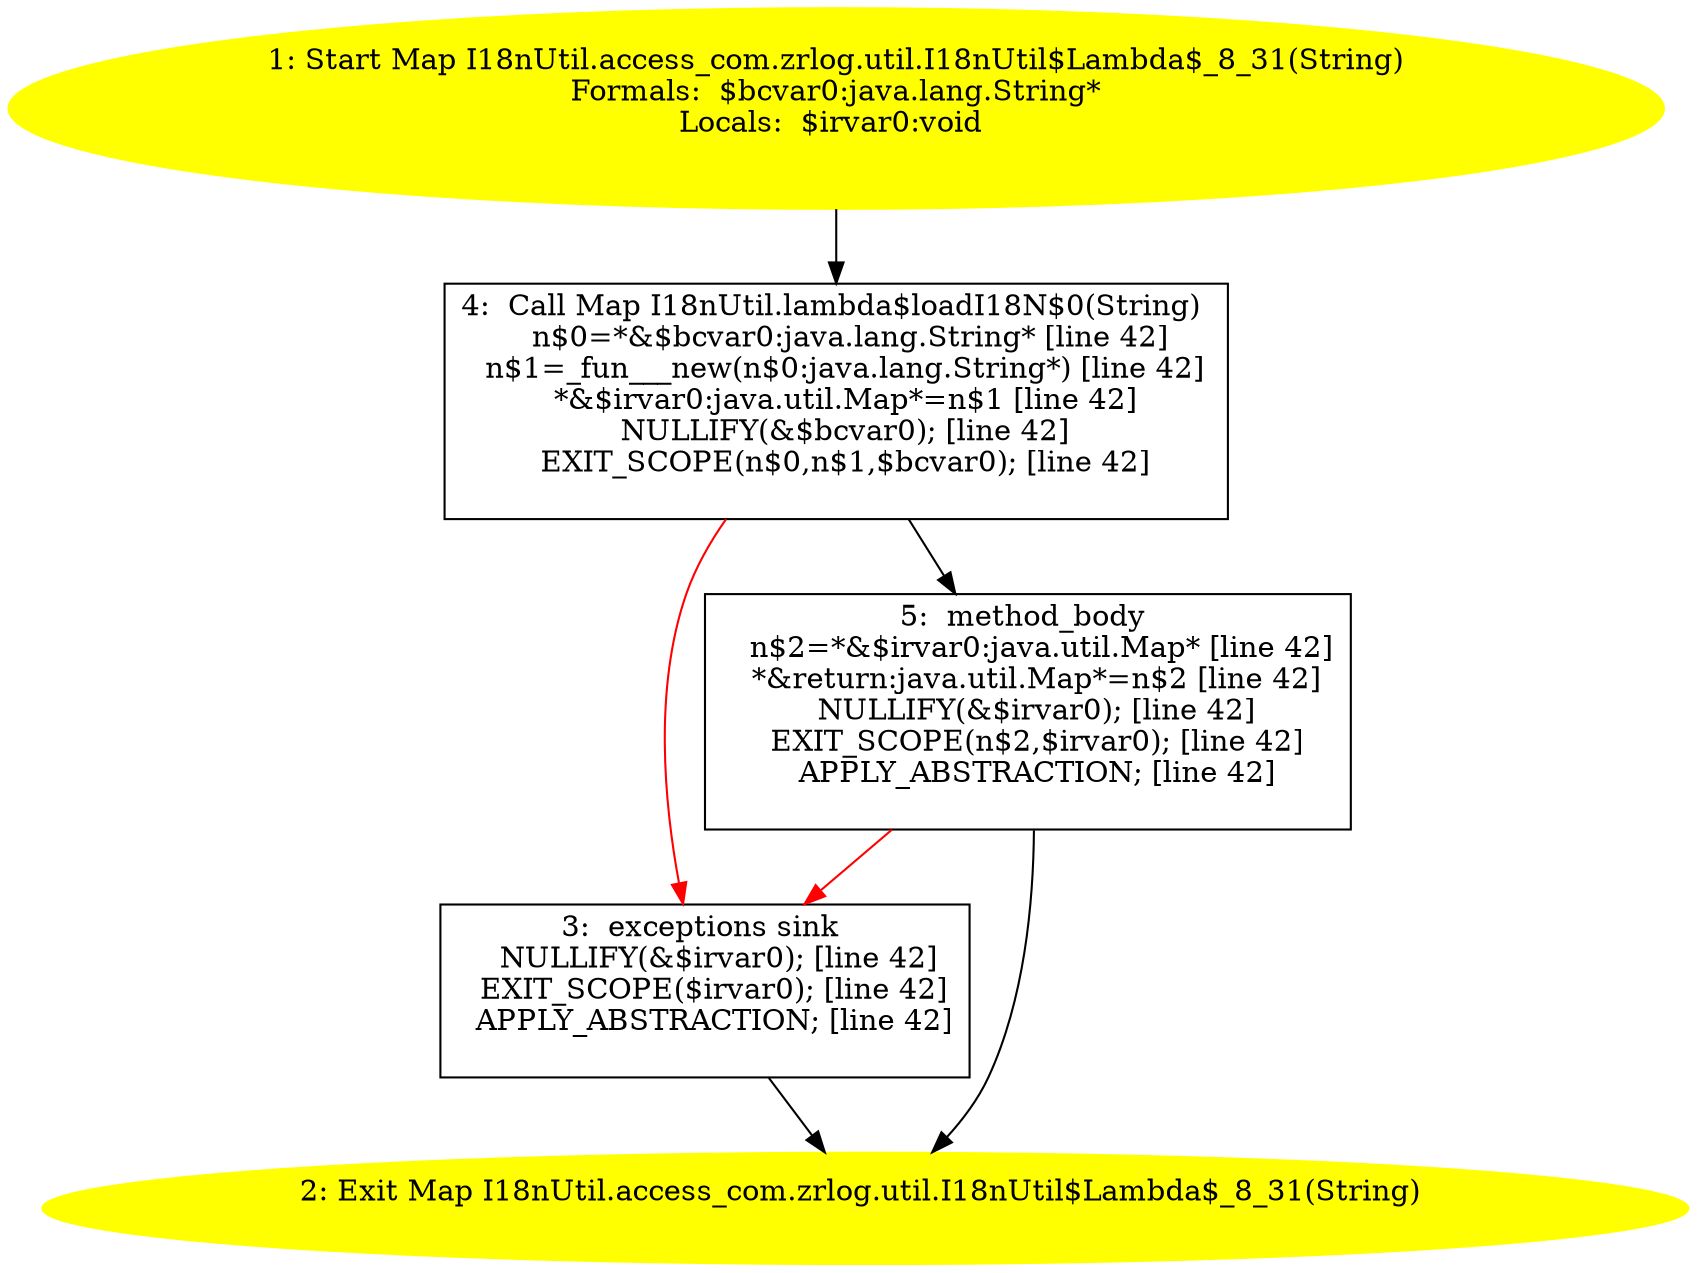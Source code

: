 /* @generated */
digraph cfg {
"com.zrlog.util.I18nUtil.access_com.zrlog.util.I18nUtil$Lambda$_8_31(java.lang.String):java.util.Map.5ce42a656b1314add51c782ce68bafe9_1" [label="1: Start Map I18nUtil.access_com.zrlog.util.I18nUtil$Lambda$_8_31(String)\nFormals:  $bcvar0:java.lang.String*\nLocals:  $irvar0:void \n  " color=yellow style=filled]
	

	 "com.zrlog.util.I18nUtil.access_com.zrlog.util.I18nUtil$Lambda$_8_31(java.lang.String):java.util.Map.5ce42a656b1314add51c782ce68bafe9_1" -> "com.zrlog.util.I18nUtil.access_com.zrlog.util.I18nUtil$Lambda$_8_31(java.lang.String):java.util.Map.5ce42a656b1314add51c782ce68bafe9_4" ;
"com.zrlog.util.I18nUtil.access_com.zrlog.util.I18nUtil$Lambda$_8_31(java.lang.String):java.util.Map.5ce42a656b1314add51c782ce68bafe9_2" [label="2: Exit Map I18nUtil.access_com.zrlog.util.I18nUtil$Lambda$_8_31(String) \n  " color=yellow style=filled]
	

"com.zrlog.util.I18nUtil.access_com.zrlog.util.I18nUtil$Lambda$_8_31(java.lang.String):java.util.Map.5ce42a656b1314add51c782ce68bafe9_3" [label="3:  exceptions sink \n   NULLIFY(&$irvar0); [line 42]\n  EXIT_SCOPE($irvar0); [line 42]\n  APPLY_ABSTRACTION; [line 42]\n " shape="box"]
	

	 "com.zrlog.util.I18nUtil.access_com.zrlog.util.I18nUtil$Lambda$_8_31(java.lang.String):java.util.Map.5ce42a656b1314add51c782ce68bafe9_3" -> "com.zrlog.util.I18nUtil.access_com.zrlog.util.I18nUtil$Lambda$_8_31(java.lang.String):java.util.Map.5ce42a656b1314add51c782ce68bafe9_2" ;
"com.zrlog.util.I18nUtil.access_com.zrlog.util.I18nUtil$Lambda$_8_31(java.lang.String):java.util.Map.5ce42a656b1314add51c782ce68bafe9_4" [label="4:  Call Map I18nUtil.lambda$loadI18N$0(String) \n   n$0=*&$bcvar0:java.lang.String* [line 42]\n  n$1=_fun___new(n$0:java.lang.String*) [line 42]\n  *&$irvar0:java.util.Map*=n$1 [line 42]\n  NULLIFY(&$bcvar0); [line 42]\n  EXIT_SCOPE(n$0,n$1,$bcvar0); [line 42]\n " shape="box"]
	

	 "com.zrlog.util.I18nUtil.access_com.zrlog.util.I18nUtil$Lambda$_8_31(java.lang.String):java.util.Map.5ce42a656b1314add51c782ce68bafe9_4" -> "com.zrlog.util.I18nUtil.access_com.zrlog.util.I18nUtil$Lambda$_8_31(java.lang.String):java.util.Map.5ce42a656b1314add51c782ce68bafe9_5" ;
	 "com.zrlog.util.I18nUtil.access_com.zrlog.util.I18nUtil$Lambda$_8_31(java.lang.String):java.util.Map.5ce42a656b1314add51c782ce68bafe9_4" -> "com.zrlog.util.I18nUtil.access_com.zrlog.util.I18nUtil$Lambda$_8_31(java.lang.String):java.util.Map.5ce42a656b1314add51c782ce68bafe9_3" [color="red" ];
"com.zrlog.util.I18nUtil.access_com.zrlog.util.I18nUtil$Lambda$_8_31(java.lang.String):java.util.Map.5ce42a656b1314add51c782ce68bafe9_5" [label="5:  method_body \n   n$2=*&$irvar0:java.util.Map* [line 42]\n  *&return:java.util.Map*=n$2 [line 42]\n  NULLIFY(&$irvar0); [line 42]\n  EXIT_SCOPE(n$2,$irvar0); [line 42]\n  APPLY_ABSTRACTION; [line 42]\n " shape="box"]
	

	 "com.zrlog.util.I18nUtil.access_com.zrlog.util.I18nUtil$Lambda$_8_31(java.lang.String):java.util.Map.5ce42a656b1314add51c782ce68bafe9_5" -> "com.zrlog.util.I18nUtil.access_com.zrlog.util.I18nUtil$Lambda$_8_31(java.lang.String):java.util.Map.5ce42a656b1314add51c782ce68bafe9_2" ;
	 "com.zrlog.util.I18nUtil.access_com.zrlog.util.I18nUtil$Lambda$_8_31(java.lang.String):java.util.Map.5ce42a656b1314add51c782ce68bafe9_5" -> "com.zrlog.util.I18nUtil.access_com.zrlog.util.I18nUtil$Lambda$_8_31(java.lang.String):java.util.Map.5ce42a656b1314add51c782ce68bafe9_3" [color="red" ];
}
